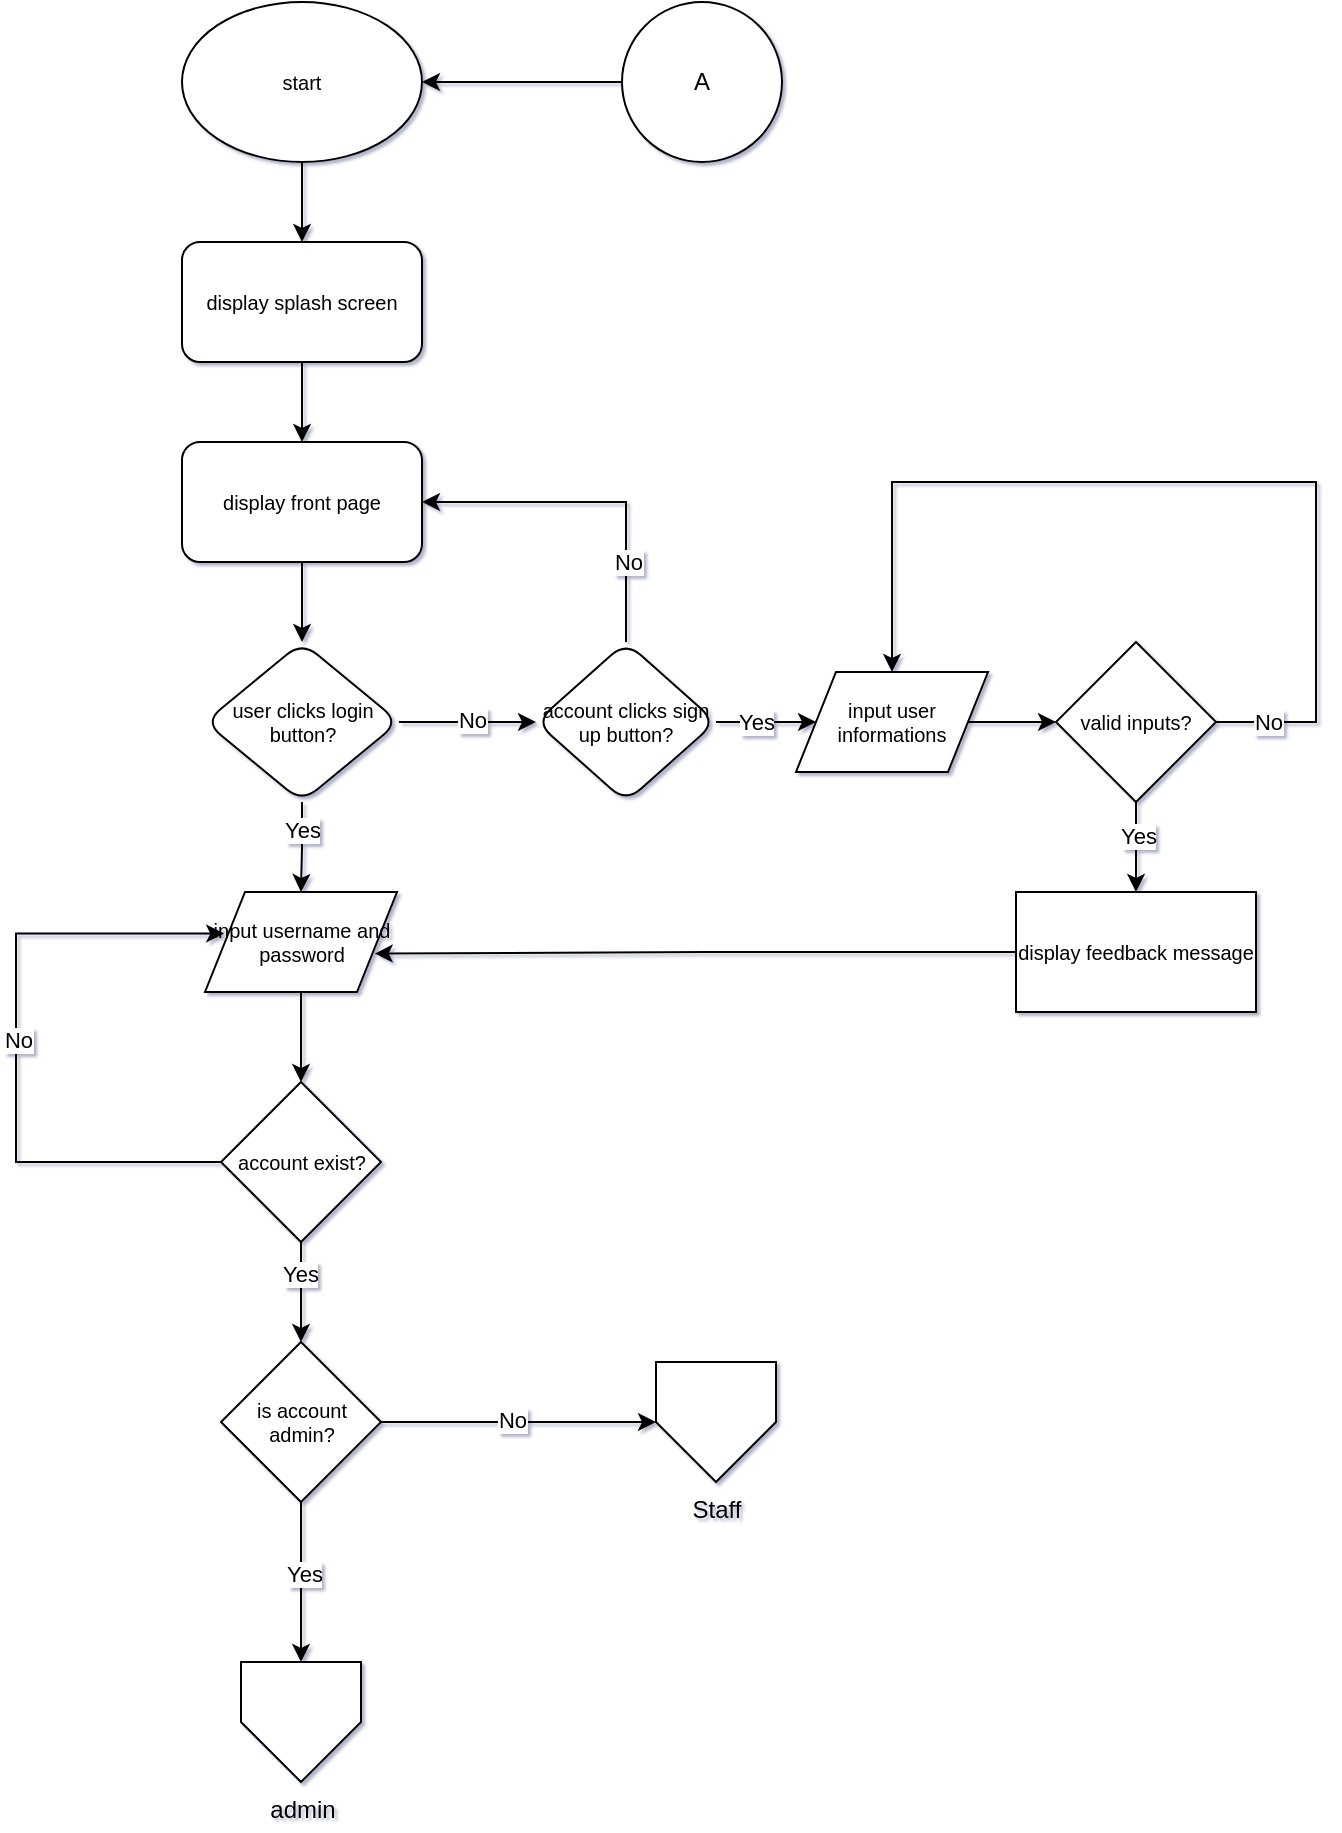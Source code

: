 <mxfile version="24.7.17">
  <diagram name="Page-1" id="gKl1hSPkP9tuDKRVHKfg">
    <mxGraphModel dx="819" dy="478" grid="1" gridSize="10" guides="1" tooltips="1" connect="1" arrows="1" fold="1" page="1" pageScale="1" pageWidth="827" pageHeight="1169" background="none" math="0" shadow="1">
      <root>
        <mxCell id="0" />
        <mxCell id="1" parent="0" />
        <mxCell id="ChkhM-89AtLazQM2Gveq-3" value="" style="edgeStyle=orthogonalEdgeStyle;rounded=1;orthogonalLoop=1;jettySize=auto;html=1;labelBackgroundColor=none;fontColor=default;fontStyle=0;strokeColor=default;" edge="1" parent="1" source="ChkhM-89AtLazQM2Gveq-1" target="ChkhM-89AtLazQM2Gveq-2">
          <mxGeometry relative="1" as="geometry" />
        </mxCell>
        <mxCell id="ChkhM-89AtLazQM2Gveq-1" value="&lt;font style=&quot;font-size: 10px;&quot;&gt;start&lt;/font&gt;" style="ellipse;whiteSpace=wrap;html=1;labelBackgroundColor=none;rounded=1;fontStyle=0;strokeColor=default;" vertex="1" parent="1">
          <mxGeometry x="353" y="90" width="120" height="80" as="geometry" />
        </mxCell>
        <mxCell id="ChkhM-89AtLazQM2Gveq-5" value="" style="edgeStyle=orthogonalEdgeStyle;rounded=1;orthogonalLoop=1;jettySize=auto;html=1;labelBackgroundColor=none;fontColor=default;fontStyle=0;strokeColor=default;" edge="1" parent="1" source="ChkhM-89AtLazQM2Gveq-2" target="ChkhM-89AtLazQM2Gveq-4">
          <mxGeometry relative="1" as="geometry" />
        </mxCell>
        <mxCell id="ChkhM-89AtLazQM2Gveq-2" value="display splash screen" style="rounded=1;whiteSpace=wrap;html=1;labelBackgroundColor=none;fontSize=10;fontStyle=0;strokeColor=default;" vertex="1" parent="1">
          <mxGeometry x="353" y="210" width="120" height="60" as="geometry" />
        </mxCell>
        <mxCell id="ChkhM-89AtLazQM2Gveq-7" value="" style="edgeStyle=orthogonalEdgeStyle;rounded=0;hachureGap=4;orthogonalLoop=1;jettySize=auto;html=1;fontFamily=Architects Daughter;fontSource=https%3A%2F%2Ffonts.googleapis.com%2Fcss%3Ffamily%3DArchitects%2BDaughter;fontStyle=0;strokeColor=default;" edge="1" parent="1" source="ChkhM-89AtLazQM2Gveq-4" target="ChkhM-89AtLazQM2Gveq-6">
          <mxGeometry relative="1" as="geometry" />
        </mxCell>
        <mxCell id="ChkhM-89AtLazQM2Gveq-4" value="display front page" style="rounded=1;whiteSpace=wrap;html=1;labelBackgroundColor=none;fontSize=10;fontStyle=0;strokeColor=default;" vertex="1" parent="1">
          <mxGeometry x="353" y="310" width="120" height="60" as="geometry" />
        </mxCell>
        <mxCell id="ChkhM-89AtLazQM2Gveq-9" style="edgeStyle=orthogonalEdgeStyle;rounded=0;hachureGap=4;orthogonalLoop=1;jettySize=auto;html=1;entryX=0.5;entryY=0;entryDx=0;entryDy=0;fontFamily=Architects Daughter;fontSource=https%3A%2F%2Ffonts.googleapis.com%2Fcss%3Ffamily%3DArchitects%2BDaughter;" edge="1" parent="1" source="ChkhM-89AtLazQM2Gveq-6" target="ChkhM-89AtLazQM2Gveq-8">
          <mxGeometry relative="1" as="geometry" />
        </mxCell>
        <mxCell id="ChkhM-89AtLazQM2Gveq-28" value="Yes" style="edgeLabel;html=1;align=center;verticalAlign=middle;resizable=0;points=[];" vertex="1" connectable="0" parent="ChkhM-89AtLazQM2Gveq-9">
          <mxGeometry x="-0.409" relative="1" as="geometry">
            <mxPoint as="offset" />
          </mxGeometry>
        </mxCell>
        <mxCell id="ChkhM-89AtLazQM2Gveq-26" value="" style="edgeStyle=orthogonalEdgeStyle;rounded=0;orthogonalLoop=1;jettySize=auto;html=1;" edge="1" parent="1" source="ChkhM-89AtLazQM2Gveq-6" target="ChkhM-89AtLazQM2Gveq-25">
          <mxGeometry relative="1" as="geometry" />
        </mxCell>
        <mxCell id="ChkhM-89AtLazQM2Gveq-27" value="No" style="edgeLabel;html=1;align=center;verticalAlign=middle;resizable=0;points=[];" vertex="1" connectable="0" parent="ChkhM-89AtLazQM2Gveq-26">
          <mxGeometry x="0.067" y="1" relative="1" as="geometry">
            <mxPoint as="offset" />
          </mxGeometry>
        </mxCell>
        <mxCell id="ChkhM-89AtLazQM2Gveq-6" value="user clicks login button?" style="rhombus;whiteSpace=wrap;html=1;rounded=1;labelBackgroundColor=none;fontSize=10;fontStyle=0;labelBorderColor=none;strokeColor=default;" vertex="1" parent="1">
          <mxGeometry x="364.5" y="410" width="97" height="80" as="geometry" />
        </mxCell>
        <mxCell id="ChkhM-89AtLazQM2Gveq-11" value="" style="edgeStyle=orthogonalEdgeStyle;rounded=0;orthogonalLoop=1;jettySize=auto;html=1;" edge="1" parent="1" source="ChkhM-89AtLazQM2Gveq-8" target="ChkhM-89AtLazQM2Gveq-10">
          <mxGeometry relative="1" as="geometry" />
        </mxCell>
        <mxCell id="ChkhM-89AtLazQM2Gveq-8" value="input username and password" style="shape=parallelogram;perimeter=parallelogramPerimeter;whiteSpace=wrap;html=1;fixedSize=1;hachureGap=4;fontFamily=Helvetica;fontSize=10;" vertex="1" parent="1">
          <mxGeometry x="364.5" y="535" width="96" height="50" as="geometry" />
        </mxCell>
        <mxCell id="ChkhM-89AtLazQM2Gveq-13" value="" style="edgeStyle=orthogonalEdgeStyle;rounded=0;orthogonalLoop=1;jettySize=auto;html=1;" edge="1" parent="1" source="ChkhM-89AtLazQM2Gveq-10" target="ChkhM-89AtLazQM2Gveq-12">
          <mxGeometry relative="1" as="geometry" />
        </mxCell>
        <mxCell id="ChkhM-89AtLazQM2Gveq-18" value="Yes" style="edgeLabel;html=1;align=center;verticalAlign=middle;resizable=0;points=[];" vertex="1" connectable="0" parent="ChkhM-89AtLazQM2Gveq-13">
          <mxGeometry x="-0.373" y="-1" relative="1" as="geometry">
            <mxPoint as="offset" />
          </mxGeometry>
        </mxCell>
        <mxCell id="ChkhM-89AtLazQM2Gveq-41" style="edgeStyle=orthogonalEdgeStyle;rounded=0;orthogonalLoop=1;jettySize=auto;html=1;entryX=0.1;entryY=0.416;entryDx=0;entryDy=0;entryPerimeter=0;" edge="1" parent="1" source="ChkhM-89AtLazQM2Gveq-10" target="ChkhM-89AtLazQM2Gveq-8">
          <mxGeometry relative="1" as="geometry">
            <mxPoint x="270" y="550" as="targetPoint" />
            <Array as="points">
              <mxPoint x="270" y="670" />
              <mxPoint x="270" y="556" />
            </Array>
          </mxGeometry>
        </mxCell>
        <mxCell id="ChkhM-89AtLazQM2Gveq-42" value="No" style="edgeLabel;html=1;align=center;verticalAlign=middle;resizable=0;points=[];" vertex="1" connectable="0" parent="ChkhM-89AtLazQM2Gveq-41">
          <mxGeometry x="0.024" y="-1" relative="1" as="geometry">
            <mxPoint as="offset" />
          </mxGeometry>
        </mxCell>
        <mxCell id="ChkhM-89AtLazQM2Gveq-10" value="account exist?" style="rhombus;whiteSpace=wrap;html=1;fontSize=10;hachureGap=4;" vertex="1" parent="1">
          <mxGeometry x="372.5" y="630" width="80" height="80" as="geometry" />
        </mxCell>
        <mxCell id="ChkhM-89AtLazQM2Gveq-15" value="" style="edgeStyle=orthogonalEdgeStyle;rounded=0;orthogonalLoop=1;jettySize=auto;html=1;entryX=0.5;entryY=0;entryDx=0;entryDy=0;" edge="1" parent="1" source="ChkhM-89AtLazQM2Gveq-12" target="ChkhM-89AtLazQM2Gveq-16">
          <mxGeometry relative="1" as="geometry">
            <mxPoint x="412.5" y="890" as="targetPoint" />
          </mxGeometry>
        </mxCell>
        <mxCell id="ChkhM-89AtLazQM2Gveq-19" value="Yes" style="edgeLabel;html=1;align=center;verticalAlign=middle;resizable=0;points=[];" vertex="1" connectable="0" parent="ChkhM-89AtLazQM2Gveq-15">
          <mxGeometry x="-0.1" y="1" relative="1" as="geometry">
            <mxPoint as="offset" />
          </mxGeometry>
        </mxCell>
        <mxCell id="ChkhM-89AtLazQM2Gveq-20" style="edgeStyle=orthogonalEdgeStyle;rounded=0;orthogonalLoop=1;jettySize=auto;html=1;entryX=0;entryY=0.5;entryDx=0;entryDy=0;" edge="1" parent="1" source="ChkhM-89AtLazQM2Gveq-12" target="ChkhM-89AtLazQM2Gveq-17">
          <mxGeometry relative="1" as="geometry">
            <mxPoint x="580" y="830" as="targetPoint" />
          </mxGeometry>
        </mxCell>
        <mxCell id="ChkhM-89AtLazQM2Gveq-21" value="No" style="edgeLabel;html=1;align=center;verticalAlign=middle;resizable=0;points=[];" vertex="1" connectable="0" parent="ChkhM-89AtLazQM2Gveq-20">
          <mxGeometry x="-0.057" y="1" relative="1" as="geometry">
            <mxPoint as="offset" />
          </mxGeometry>
        </mxCell>
        <mxCell id="ChkhM-89AtLazQM2Gveq-12" value="is account admin?" style="rhombus;whiteSpace=wrap;html=1;fontSize=10;hachureGap=4;" vertex="1" parent="1">
          <mxGeometry x="372.5" y="760" width="80" height="80" as="geometry" />
        </mxCell>
        <mxCell id="ChkhM-89AtLazQM2Gveq-16" value="admin" style="verticalLabelPosition=bottom;verticalAlign=top;html=1;shape=offPageConnector;rounded=0;size=0.5;" vertex="1" parent="1">
          <mxGeometry x="382.5" y="920" width="60" height="60" as="geometry" />
        </mxCell>
        <mxCell id="ChkhM-89AtLazQM2Gveq-17" value="Staff" style="verticalLabelPosition=bottom;verticalAlign=top;html=1;shape=offPageConnector;rounded=0;size=0.5;" vertex="1" parent="1">
          <mxGeometry x="590" y="770" width="60" height="60" as="geometry" />
        </mxCell>
        <mxCell id="ChkhM-89AtLazQM2Gveq-31" style="edgeStyle=orthogonalEdgeStyle;rounded=0;orthogonalLoop=1;jettySize=auto;html=1;" edge="1" parent="1" source="ChkhM-89AtLazQM2Gveq-25" target="ChkhM-89AtLazQM2Gveq-30">
          <mxGeometry relative="1" as="geometry" />
        </mxCell>
        <mxCell id="ChkhM-89AtLazQM2Gveq-32" value="Yes" style="edgeLabel;html=1;align=center;verticalAlign=middle;resizable=0;points=[];" vertex="1" connectable="0" parent="ChkhM-89AtLazQM2Gveq-31">
          <mxGeometry x="-0.206" relative="1" as="geometry">
            <mxPoint as="offset" />
          </mxGeometry>
        </mxCell>
        <mxCell id="ChkhM-89AtLazQM2Gveq-43" style="edgeStyle=orthogonalEdgeStyle;rounded=0;orthogonalLoop=1;jettySize=auto;html=1;entryX=1;entryY=0.5;entryDx=0;entryDy=0;exitX=0.5;exitY=0;exitDx=0;exitDy=0;" edge="1" parent="1" source="ChkhM-89AtLazQM2Gveq-25" target="ChkhM-89AtLazQM2Gveq-4">
          <mxGeometry relative="1" as="geometry">
            <mxPoint x="600" y="400" as="sourcePoint" />
            <mxPoint x="597.5" y="345" as="targetPoint" />
            <Array as="points">
              <mxPoint x="575" y="340" />
            </Array>
          </mxGeometry>
        </mxCell>
        <mxCell id="ChkhM-89AtLazQM2Gveq-44" value="No" style="edgeLabel;html=1;align=center;verticalAlign=middle;resizable=0;points=[];" vertex="1" connectable="0" parent="ChkhM-89AtLazQM2Gveq-43">
          <mxGeometry x="-0.04" y="-2" relative="1" as="geometry">
            <mxPoint x="13" y="32" as="offset" />
          </mxGeometry>
        </mxCell>
        <mxCell id="ChkhM-89AtLazQM2Gveq-25" value="account clicks sign up button?" style="rhombus;whiteSpace=wrap;html=1;fontSize=10;rounded=1;labelBackgroundColor=none;fontStyle=0;labelBorderColor=none;" vertex="1" parent="1">
          <mxGeometry x="530" y="410" width="90" height="80" as="geometry" />
        </mxCell>
        <mxCell id="ChkhM-89AtLazQM2Gveq-50" value="" style="edgeStyle=orthogonalEdgeStyle;rounded=0;orthogonalLoop=1;jettySize=auto;html=1;" edge="1" parent="1" source="ChkhM-89AtLazQM2Gveq-30" target="ChkhM-89AtLazQM2Gveq-49">
          <mxGeometry relative="1" as="geometry" />
        </mxCell>
        <mxCell id="ChkhM-89AtLazQM2Gveq-30" value="input user informations" style="shape=parallelogram;perimeter=parallelogramPerimeter;whiteSpace=wrap;html=1;fixedSize=1;hachureGap=4;fontFamily=Helvetica;fontSize=10;" vertex="1" parent="1">
          <mxGeometry x="660" y="425" width="96" height="50" as="geometry" />
        </mxCell>
        <mxCell id="ChkhM-89AtLazQM2Gveq-35" style="edgeStyle=orthogonalEdgeStyle;rounded=0;orthogonalLoop=1;jettySize=auto;html=1;entryX=1;entryY=0.5;entryDx=0;entryDy=0;" edge="1" parent="1" source="ChkhM-89AtLazQM2Gveq-33" target="ChkhM-89AtLazQM2Gveq-1">
          <mxGeometry relative="1" as="geometry" />
        </mxCell>
        <mxCell id="ChkhM-89AtLazQM2Gveq-33" value="A" style="ellipse;whiteSpace=wrap;html=1;labelBackgroundColor=none;rounded=1;fontStyle=0;" vertex="1" parent="1">
          <mxGeometry x="573" y="90" width="80" height="80" as="geometry" />
        </mxCell>
        <mxCell id="ChkhM-89AtLazQM2Gveq-52" value="" style="edgeStyle=orthogonalEdgeStyle;rounded=0;orthogonalLoop=1;jettySize=auto;html=1;" edge="1" parent="1" source="ChkhM-89AtLazQM2Gveq-49" target="ChkhM-89AtLazQM2Gveq-51">
          <mxGeometry relative="1" as="geometry" />
        </mxCell>
        <mxCell id="ChkhM-89AtLazQM2Gveq-54" value="Yes" style="edgeLabel;html=1;align=center;verticalAlign=middle;resizable=0;points=[];" vertex="1" connectable="0" parent="ChkhM-89AtLazQM2Gveq-52">
          <mxGeometry x="-0.253" y="1" relative="1" as="geometry">
            <mxPoint as="offset" />
          </mxGeometry>
        </mxCell>
        <mxCell id="ChkhM-89AtLazQM2Gveq-55" style="edgeStyle=orthogonalEdgeStyle;rounded=0;orthogonalLoop=1;jettySize=auto;html=1;entryX=0.5;entryY=0;entryDx=0;entryDy=0;" edge="1" parent="1" source="ChkhM-89AtLazQM2Gveq-49" target="ChkhM-89AtLazQM2Gveq-30">
          <mxGeometry relative="1" as="geometry">
            <Array as="points">
              <mxPoint x="920" y="450" />
              <mxPoint x="920" y="330" />
              <mxPoint x="708" y="330" />
            </Array>
          </mxGeometry>
        </mxCell>
        <mxCell id="ChkhM-89AtLazQM2Gveq-56" value="No" style="edgeLabel;html=1;align=center;verticalAlign=middle;resizable=0;points=[];" vertex="1" connectable="0" parent="ChkhM-89AtLazQM2Gveq-55">
          <mxGeometry x="-0.891" relative="1" as="geometry">
            <mxPoint as="offset" />
          </mxGeometry>
        </mxCell>
        <mxCell id="ChkhM-89AtLazQM2Gveq-49" value="valid inputs?" style="rhombus;whiteSpace=wrap;html=1;fontSize=10;hachureGap=4;" vertex="1" parent="1">
          <mxGeometry x="790" y="410" width="80" height="80" as="geometry" />
        </mxCell>
        <mxCell id="ChkhM-89AtLazQM2Gveq-51" value="display feedback message" style="whiteSpace=wrap;html=1;fontSize=10;hachureGap=4;" vertex="1" parent="1">
          <mxGeometry x="770" y="535" width="120" height="60" as="geometry" />
        </mxCell>
        <mxCell id="ChkhM-89AtLazQM2Gveq-53" style="edgeStyle=orthogonalEdgeStyle;rounded=0;orthogonalLoop=1;jettySize=auto;html=1;entryX=0.884;entryY=0.616;entryDx=0;entryDy=0;entryPerimeter=0;" edge="1" parent="1" source="ChkhM-89AtLazQM2Gveq-51" target="ChkhM-89AtLazQM2Gveq-8">
          <mxGeometry relative="1" as="geometry" />
        </mxCell>
      </root>
    </mxGraphModel>
  </diagram>
</mxfile>
